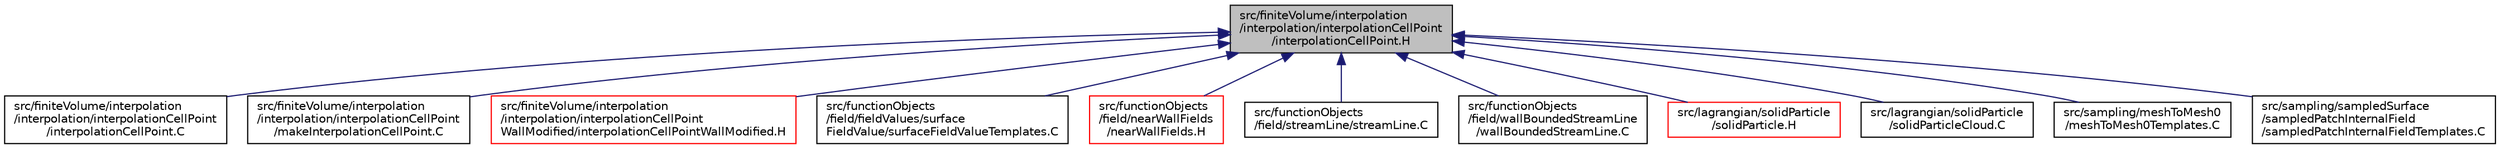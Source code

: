 digraph "src/finiteVolume/interpolation/interpolation/interpolationCellPoint/interpolationCellPoint.H"
{
  bgcolor="transparent";
  edge [fontname="Helvetica",fontsize="10",labelfontname="Helvetica",labelfontsize="10"];
  node [fontname="Helvetica",fontsize="10",shape=record];
  Node316 [label="src/finiteVolume/interpolation\l/interpolation/interpolationCellPoint\l/interpolationCellPoint.H",height=0.2,width=0.4,color="black", fillcolor="grey75", style="filled", fontcolor="black"];
  Node316 -> Node317 [dir="back",color="midnightblue",fontsize="10",style="solid",fontname="Helvetica"];
  Node317 [label="src/finiteVolume/interpolation\l/interpolation/interpolationCellPoint\l/interpolationCellPoint.C",height=0.2,width=0.4,color="black",URL="$a03986.html"];
  Node316 -> Node318 [dir="back",color="midnightblue",fontsize="10",style="solid",fontname="Helvetica"];
  Node318 [label="src/finiteVolume/interpolation\l/interpolation/interpolationCellPoint\l/makeInterpolationCellPoint.C",height=0.2,width=0.4,color="black",URL="$a03995.html"];
  Node316 -> Node319 [dir="back",color="midnightblue",fontsize="10",style="solid",fontname="Helvetica"];
  Node319 [label="src/finiteVolume/interpolation\l/interpolation/interpolationCellPoint\lWallModified/interpolationCellPointWallModified.H",height=0.2,width=0.4,color="red",URL="$a04022.html"];
  Node316 -> Node322 [dir="back",color="midnightblue",fontsize="10",style="solid",fontname="Helvetica"];
  Node322 [label="src/functionObjects\l/field/fieldValues/surface\lFieldValue/surfaceFieldValueTemplates.C",height=0.2,width=0.4,color="black",URL="$a04658.html"];
  Node316 -> Node323 [dir="back",color="midnightblue",fontsize="10",style="solid",fontname="Helvetica"];
  Node323 [label="src/functionObjects\l/field/nearWallFields\l/nearWallFields.H",height=0.2,width=0.4,color="red",URL="$a04733.html"];
  Node316 -> Node326 [dir="back",color="midnightblue",fontsize="10",style="solid",fontname="Helvetica"];
  Node326 [label="src/functionObjects\l/field/streamLine/streamLine.C",height=0.2,width=0.4,color="black",URL="$a04796.html"];
  Node316 -> Node327 [dir="back",color="midnightblue",fontsize="10",style="solid",fontname="Helvetica"];
  Node327 [label="src/functionObjects\l/field/wallBoundedStreamLine\l/wallBoundedStreamLine.C",height=0.2,width=0.4,color="black",URL="$a04841.html"];
  Node316 -> Node328 [dir="back",color="midnightblue",fontsize="10",style="solid",fontname="Helvetica"];
  Node328 [label="src/lagrangian/solidParticle\l/solidParticle.H",height=0.2,width=0.4,color="red",URL="$a07313.html"];
  Node316 -> Node331 [dir="back",color="midnightblue",fontsize="10",style="solid",fontname="Helvetica"];
  Node331 [label="src/lagrangian/solidParticle\l/solidParticleCloud.C",height=0.2,width=0.4,color="black",URL="$a07316.html"];
  Node316 -> Node333 [dir="back",color="midnightblue",fontsize="10",style="solid",fontname="Helvetica"];
  Node333 [label="src/sampling/meshToMesh0\l/meshToMesh0Templates.C",height=0.2,width=0.4,color="black",URL="$a14936.html"];
  Node316 -> Node334 [dir="back",color="midnightblue",fontsize="10",style="solid",fontname="Helvetica"];
  Node334 [label="src/sampling/sampledSurface\l/sampledPatchInternalField\l/sampledPatchInternalFieldTemplates.C",height=0.2,width=0.4,color="black",URL="$a15119.html"];
}
